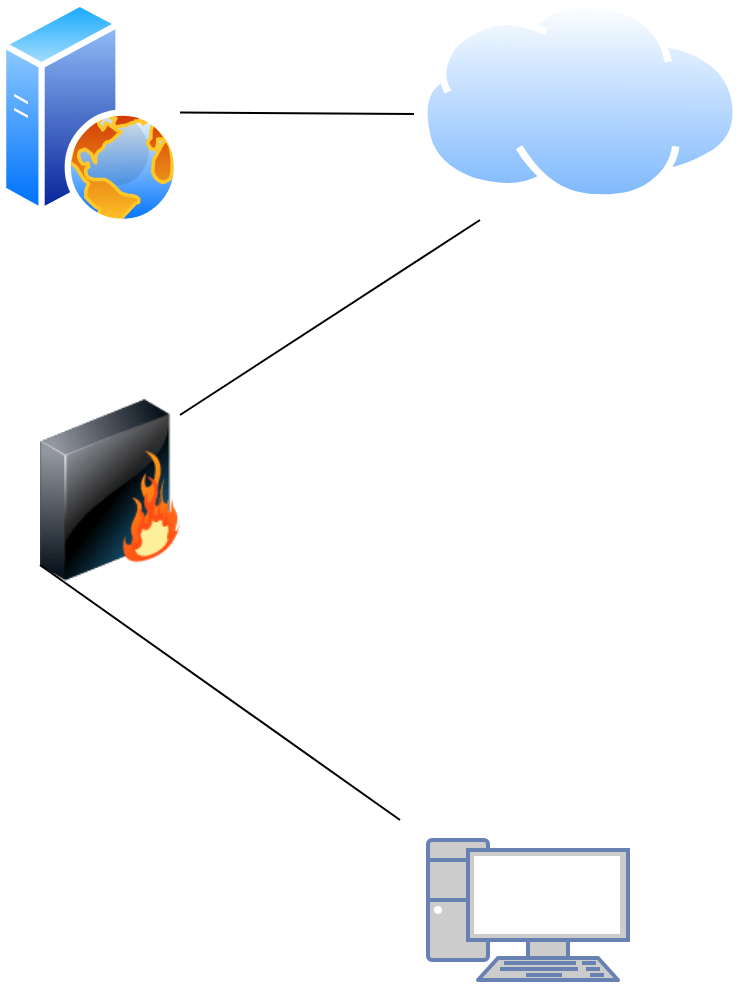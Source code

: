 <mxfile version="22.0.4" type="github">
  <diagram name="Página-1" id="eDWUpCXWbx2iLvs4SoDF">
    <mxGraphModel dx="2954" dy="1110" grid="1" gridSize="10" guides="1" tooltips="1" connect="1" arrows="1" fold="1" page="1" pageScale="1" pageWidth="827" pageHeight="1169" math="0" shadow="0">
      <root>
        <mxCell id="0" />
        <mxCell id="1" parent="0" />
        <mxCell id="sPXpdKfactLtCrUOrAh7-2" value="" style="fontColor=#0066CC;verticalAlign=top;verticalLabelPosition=bottom;labelPosition=center;align=center;html=1;outlineConnect=0;fillColor=#CCCCCC;strokeColor=#6881B3;gradientColor=none;gradientDirection=north;strokeWidth=2;shape=mxgraph.networks.pc;" vertex="1" parent="1">
          <mxGeometry x="364" y="480" width="100" height="70" as="geometry" />
        </mxCell>
        <mxCell id="sPXpdKfactLtCrUOrAh7-3" value="" style="image;html=1;image=img/lib/clip_art/networking/Firewall_128x128.png" vertex="1" parent="1">
          <mxGeometry x="170" y="230" width="70" height="150" as="geometry" />
        </mxCell>
        <mxCell id="sPXpdKfactLtCrUOrAh7-4" value="" style="image;aspect=fixed;perimeter=ellipsePerimeter;html=1;align=center;shadow=0;dashed=0;spacingTop=3;image=img/lib/active_directory/internet_cloud.svg;" vertex="1" parent="1">
          <mxGeometry x="360" y="60" width="160" height="100.8" as="geometry" />
        </mxCell>
        <mxCell id="sPXpdKfactLtCrUOrAh7-5" value="" style="endArrow=none;html=1;rounded=0;exitX=0;exitY=0.75;exitDx=0;exitDy=0;" edge="1" parent="1" source="sPXpdKfactLtCrUOrAh7-3">
          <mxGeometry width="50" height="50" relative="1" as="geometry">
            <mxPoint x="230" y="380" as="sourcePoint" />
            <mxPoint x="350" y="470" as="targetPoint" />
          </mxGeometry>
        </mxCell>
        <mxCell id="sPXpdKfactLtCrUOrAh7-7" value="" style="endArrow=none;html=1;rounded=0;exitX=1;exitY=0.25;exitDx=0;exitDy=0;" edge="1" parent="1" source="sPXpdKfactLtCrUOrAh7-3">
          <mxGeometry width="50" height="50" relative="1" as="geometry">
            <mxPoint x="390" y="590" as="sourcePoint" />
            <mxPoint x="390" y="170" as="targetPoint" />
          </mxGeometry>
        </mxCell>
        <mxCell id="sPXpdKfactLtCrUOrAh7-8" value="" style="image;aspect=fixed;perimeter=ellipsePerimeter;html=1;align=center;shadow=0;dashed=0;spacingTop=3;image=img/lib/active_directory/web_server.svg;" vertex="1" parent="1">
          <mxGeometry x="150" y="60" width="90" height="112.5" as="geometry" />
        </mxCell>
        <mxCell id="sPXpdKfactLtCrUOrAh7-9" value="" style="endArrow=none;html=1;rounded=0;entryX=1;entryY=0.5;entryDx=0;entryDy=0;exitX=-0.019;exitY=0.565;exitDx=0;exitDy=0;exitPerimeter=0;" edge="1" parent="1" source="sPXpdKfactLtCrUOrAh7-4" target="sPXpdKfactLtCrUOrAh7-8">
          <mxGeometry width="50" height="50" relative="1" as="geometry">
            <mxPoint x="390" y="590" as="sourcePoint" />
            <mxPoint x="440" y="540" as="targetPoint" />
          </mxGeometry>
        </mxCell>
      </root>
    </mxGraphModel>
  </diagram>
</mxfile>
